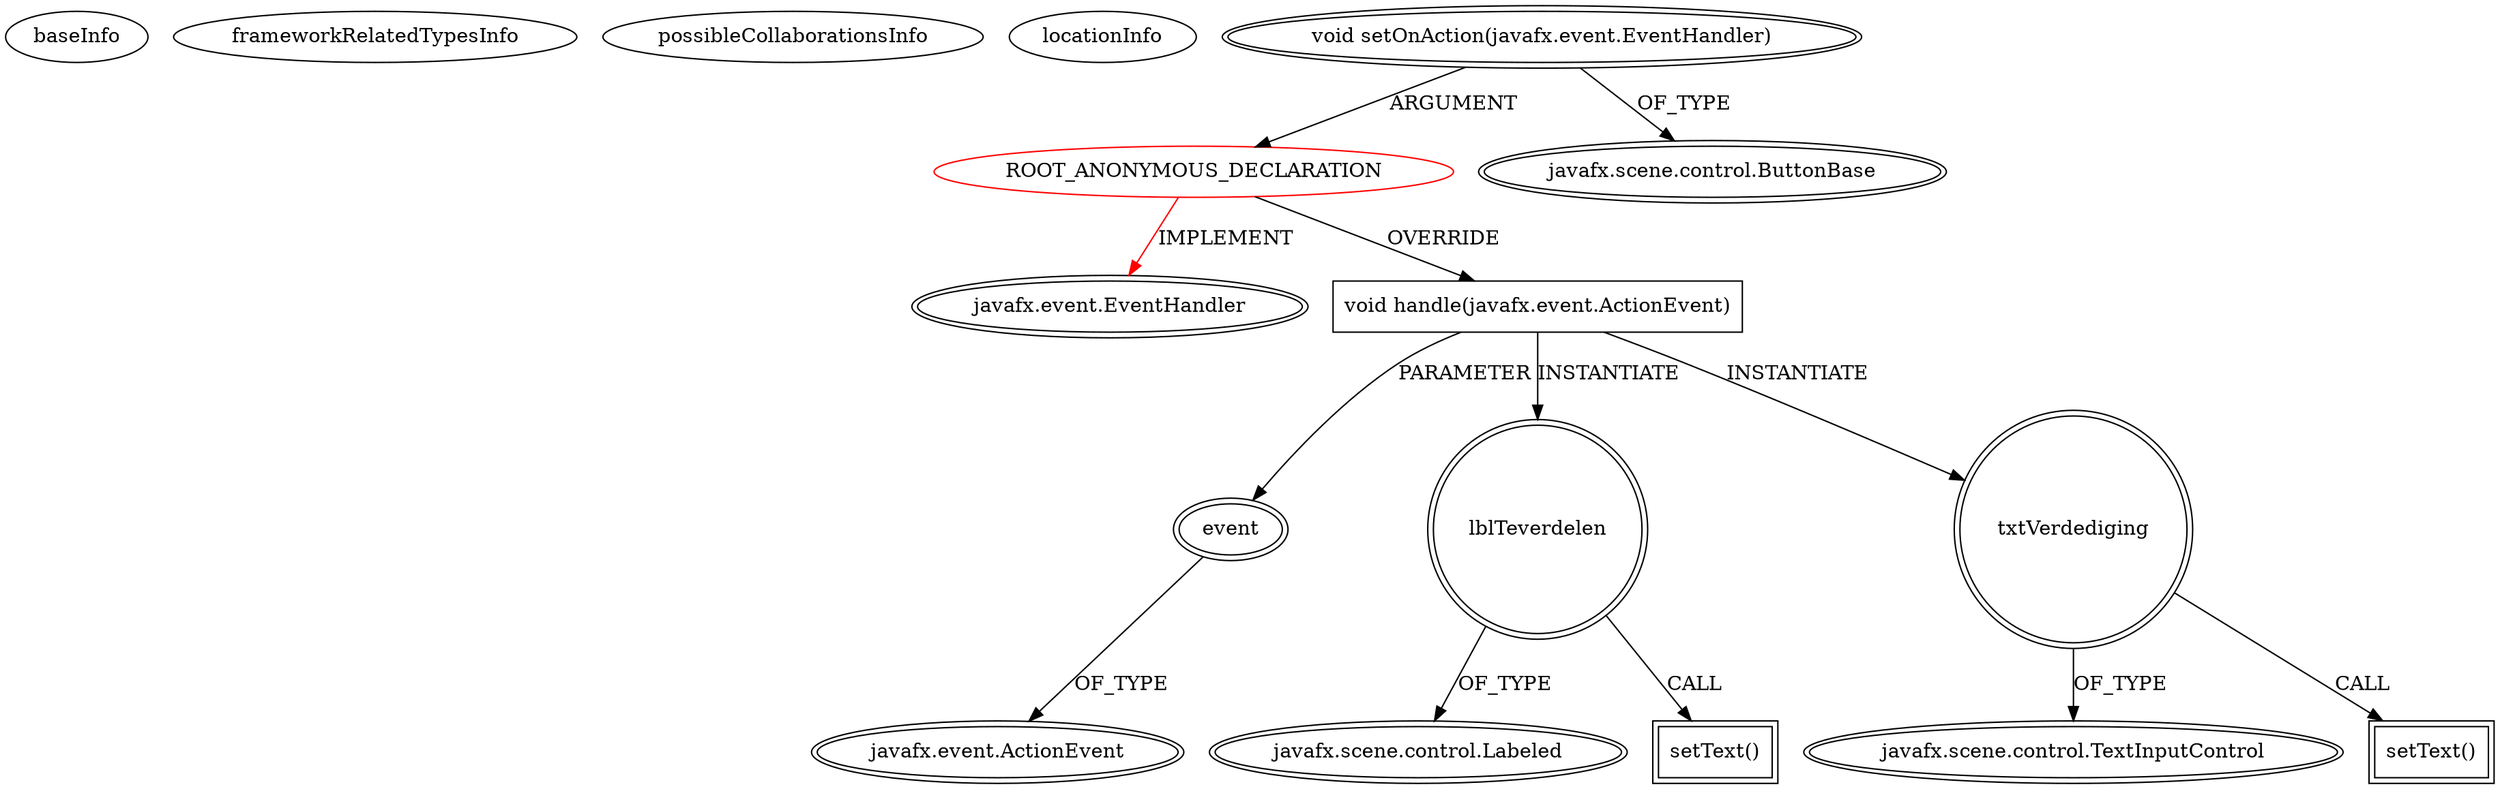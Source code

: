 digraph {
baseInfo[graphId=358,category="extension_graph",isAnonymous=true,possibleRelation=false]
frameworkRelatedTypesInfo[0="javafx.event.EventHandler"]
possibleCollaborationsInfo[]
locationInfo[projectName="Dieuken-rpg",filePath="/Dieuken-rpg/rpg-master/src/gui/HeroCreation.java",contextSignature="void HeroCreation()",graphId="358"]
0[label="ROOT_ANONYMOUS_DECLARATION",vertexType="ROOT_ANONYMOUS_DECLARATION",isFrameworkType=false,color=red]
1[label="javafx.event.EventHandler",vertexType="FRAMEWORK_INTERFACE_TYPE",isFrameworkType=true,peripheries=2]
2[label="void setOnAction(javafx.event.EventHandler)",vertexType="OUTSIDE_CALL",isFrameworkType=true,peripheries=2]
3[label="javafx.scene.control.ButtonBase",vertexType="FRAMEWORK_CLASS_TYPE",isFrameworkType=true,peripheries=2]
4[label="void handle(javafx.event.ActionEvent)",vertexType="OVERRIDING_METHOD_DECLARATION",isFrameworkType=false,shape=box]
5[label="event",vertexType="PARAMETER_DECLARATION",isFrameworkType=true,peripheries=2]
6[label="javafx.event.ActionEvent",vertexType="FRAMEWORK_CLASS_TYPE",isFrameworkType=true,peripheries=2]
7[label="lblTeverdelen",vertexType="VARIABLE_EXPRESION",isFrameworkType=true,peripheries=2,shape=circle]
9[label="javafx.scene.control.Labeled",vertexType="FRAMEWORK_CLASS_TYPE",isFrameworkType=true,peripheries=2]
8[label="setText()",vertexType="INSIDE_CALL",isFrameworkType=true,peripheries=2,shape=box]
10[label="txtVerdediging",vertexType="VARIABLE_EXPRESION",isFrameworkType=true,peripheries=2,shape=circle]
12[label="javafx.scene.control.TextInputControl",vertexType="FRAMEWORK_CLASS_TYPE",isFrameworkType=true,peripheries=2]
11[label="setText()",vertexType="INSIDE_CALL",isFrameworkType=true,peripheries=2,shape=box]
0->1[label="IMPLEMENT",color=red]
2->0[label="ARGUMENT"]
2->3[label="OF_TYPE"]
0->4[label="OVERRIDE"]
5->6[label="OF_TYPE"]
4->5[label="PARAMETER"]
4->7[label="INSTANTIATE"]
7->9[label="OF_TYPE"]
7->8[label="CALL"]
4->10[label="INSTANTIATE"]
10->12[label="OF_TYPE"]
10->11[label="CALL"]
}
